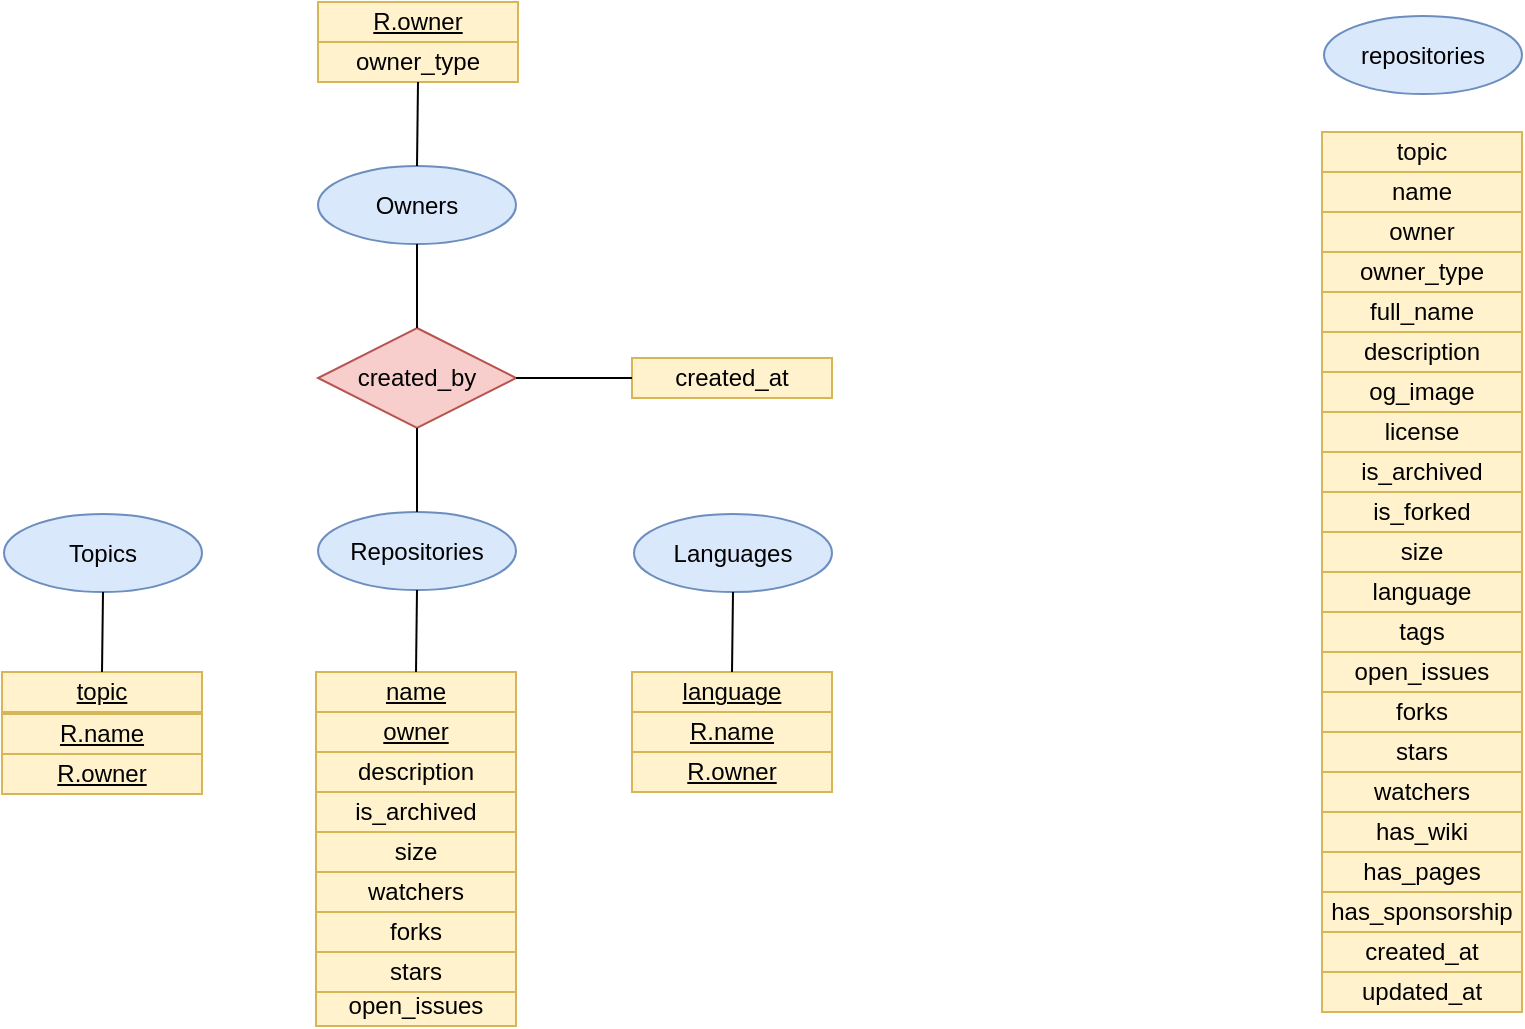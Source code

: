 <mxfile version="20.0.1" type="github">
  <diagram id="kFoBRH7rG0Vgu6dQ8bFF" name="Page-1">
    <mxGraphModel dx="1597" dy="878" grid="1" gridSize="10" guides="1" tooltips="1" connect="1" arrows="1" fold="1" page="1" pageScale="1" pageWidth="1100" pageHeight="850" math="0" shadow="0">
      <root>
        <mxCell id="0" />
        <mxCell id="1" parent="0" />
        <mxCell id="yhgAztLPskg-jy38662N-3" value="topic" style="rounded=0;whiteSpace=wrap;html=1;fillColor=#fff2cc;strokeColor=#d6b656;" vertex="1" parent="1">
          <mxGeometry x="860" y="234" width="100" height="20" as="geometry" />
        </mxCell>
        <mxCell id="yhgAztLPskg-jy38662N-4" value="name" style="rounded=0;whiteSpace=wrap;html=1;fillColor=#fff2cc;strokeColor=#d6b656;" vertex="1" parent="1">
          <mxGeometry x="860" y="254" width="100" height="20" as="geometry" />
        </mxCell>
        <mxCell id="yhgAztLPskg-jy38662N-5" value="owner" style="rounded=0;whiteSpace=wrap;html=1;fillColor=#fff2cc;strokeColor=#d6b656;" vertex="1" parent="1">
          <mxGeometry x="860" y="274" width="100" height="20" as="geometry" />
        </mxCell>
        <mxCell id="yhgAztLPskg-jy38662N-6" value="owner_type" style="rounded=0;whiteSpace=wrap;html=1;fillColor=#fff2cc;strokeColor=#d6b656;" vertex="1" parent="1">
          <mxGeometry x="860" y="294" width="100" height="20" as="geometry" />
        </mxCell>
        <mxCell id="yhgAztLPskg-jy38662N-7" value="full_name" style="rounded=0;whiteSpace=wrap;html=1;fillColor=#fff2cc;strokeColor=#d6b656;" vertex="1" parent="1">
          <mxGeometry x="860" y="314" width="100" height="20" as="geometry" />
        </mxCell>
        <mxCell id="yhgAztLPskg-jy38662N-8" value="description" style="rounded=0;whiteSpace=wrap;html=1;fillColor=#fff2cc;strokeColor=#d6b656;" vertex="1" parent="1">
          <mxGeometry x="860" y="334" width="100" height="20" as="geometry" />
        </mxCell>
        <mxCell id="yhgAztLPskg-jy38662N-9" value="og_image" style="rounded=0;whiteSpace=wrap;html=1;fillColor=#fff2cc;strokeColor=#d6b656;" vertex="1" parent="1">
          <mxGeometry x="860" y="354" width="100" height="20" as="geometry" />
        </mxCell>
        <mxCell id="yhgAztLPskg-jy38662N-10" value="license" style="rounded=0;whiteSpace=wrap;html=1;fillColor=#fff2cc;strokeColor=#d6b656;" vertex="1" parent="1">
          <mxGeometry x="860" y="374" width="100" height="20" as="geometry" />
        </mxCell>
        <mxCell id="yhgAztLPskg-jy38662N-11" value="is_archived" style="rounded=0;whiteSpace=wrap;html=1;fillColor=#fff2cc;strokeColor=#d6b656;" vertex="1" parent="1">
          <mxGeometry x="860" y="394" width="100" height="20" as="geometry" />
        </mxCell>
        <mxCell id="yhgAztLPskg-jy38662N-12" value="is_forked" style="rounded=0;whiteSpace=wrap;html=1;fillColor=#fff2cc;strokeColor=#d6b656;" vertex="1" parent="1">
          <mxGeometry x="860" y="414" width="100" height="20" as="geometry" />
        </mxCell>
        <mxCell id="yhgAztLPskg-jy38662N-13" value="size" style="rounded=0;whiteSpace=wrap;html=1;fillColor=#fff2cc;strokeColor=#d6b656;" vertex="1" parent="1">
          <mxGeometry x="860" y="434" width="100" height="20" as="geometry" />
        </mxCell>
        <mxCell id="yhgAztLPskg-jy38662N-14" value="language" style="rounded=0;whiteSpace=wrap;html=1;fillColor=#fff2cc;strokeColor=#d6b656;" vertex="1" parent="1">
          <mxGeometry x="860" y="454" width="100" height="20" as="geometry" />
        </mxCell>
        <mxCell id="yhgAztLPskg-jy38662N-15" value="tags" style="rounded=0;whiteSpace=wrap;html=1;fillColor=#fff2cc;strokeColor=#d6b656;" vertex="1" parent="1">
          <mxGeometry x="860" y="474" width="100" height="20" as="geometry" />
        </mxCell>
        <mxCell id="yhgAztLPskg-jy38662N-16" value="open_issues" style="rounded=0;whiteSpace=wrap;html=1;fillColor=#fff2cc;strokeColor=#d6b656;" vertex="1" parent="1">
          <mxGeometry x="860" y="494" width="100" height="20" as="geometry" />
        </mxCell>
        <mxCell id="yhgAztLPskg-jy38662N-17" value="forks" style="rounded=0;whiteSpace=wrap;html=1;fillColor=#fff2cc;strokeColor=#d6b656;" vertex="1" parent="1">
          <mxGeometry x="860" y="514" width="100" height="20" as="geometry" />
        </mxCell>
        <mxCell id="yhgAztLPskg-jy38662N-18" value="stars" style="rounded=0;whiteSpace=wrap;html=1;fillColor=#fff2cc;strokeColor=#d6b656;" vertex="1" parent="1">
          <mxGeometry x="860" y="534" width="100" height="20" as="geometry" />
        </mxCell>
        <mxCell id="yhgAztLPskg-jy38662N-19" value="watchers" style="rounded=0;whiteSpace=wrap;html=1;fillColor=#fff2cc;strokeColor=#d6b656;" vertex="1" parent="1">
          <mxGeometry x="860" y="554" width="100" height="20" as="geometry" />
        </mxCell>
        <mxCell id="yhgAztLPskg-jy38662N-20" value="has_wiki" style="rounded=0;whiteSpace=wrap;html=1;fillColor=#fff2cc;strokeColor=#d6b656;" vertex="1" parent="1">
          <mxGeometry x="860" y="574" width="100" height="20" as="geometry" />
        </mxCell>
        <mxCell id="yhgAztLPskg-jy38662N-21" value="has_pages" style="rounded=0;whiteSpace=wrap;html=1;fillColor=#fff2cc;strokeColor=#d6b656;" vertex="1" parent="1">
          <mxGeometry x="860" y="594" width="100" height="20" as="geometry" />
        </mxCell>
        <mxCell id="yhgAztLPskg-jy38662N-22" value="has_sponsorship" style="rounded=0;whiteSpace=wrap;html=1;fillColor=#fff2cc;strokeColor=#d6b656;" vertex="1" parent="1">
          <mxGeometry x="860" y="614" width="100" height="20" as="geometry" />
        </mxCell>
        <mxCell id="yhgAztLPskg-jy38662N-23" value="created_at" style="rounded=0;whiteSpace=wrap;html=1;fillColor=#fff2cc;strokeColor=#d6b656;" vertex="1" parent="1">
          <mxGeometry x="860" y="634" width="100" height="20" as="geometry" />
        </mxCell>
        <mxCell id="yhgAztLPskg-jy38662N-24" value="updated_at" style="rounded=0;whiteSpace=wrap;html=1;fillColor=#fff2cc;strokeColor=#d6b656;" vertex="1" parent="1">
          <mxGeometry x="860" y="654" width="100" height="20" as="geometry" />
        </mxCell>
        <mxCell id="yhgAztLPskg-jy38662N-32" value="owner_type" style="rounded=0;whiteSpace=wrap;html=1;fillColor=#fff2cc;strokeColor=#d6b656;" vertex="1" parent="1">
          <mxGeometry x="358" y="189" width="100" height="20" as="geometry" />
        </mxCell>
        <mxCell id="yhgAztLPskg-jy38662N-34" value="description" style="rounded=0;whiteSpace=wrap;html=1;fillColor=#fff2cc;strokeColor=#d6b656;" vertex="1" parent="1">
          <mxGeometry x="357" y="544" width="100" height="20" as="geometry" />
        </mxCell>
        <mxCell id="yhgAztLPskg-jy38662N-37" value="is_archived" style="rounded=0;whiteSpace=wrap;html=1;fillColor=#fff2cc;strokeColor=#d6b656;" vertex="1" parent="1">
          <mxGeometry x="357" y="564" width="100" height="20" as="geometry" />
        </mxCell>
        <mxCell id="yhgAztLPskg-jy38662N-39" value="size" style="rounded=0;whiteSpace=wrap;html=1;fillColor=#fff2cc;strokeColor=#d6b656;" vertex="1" parent="1">
          <mxGeometry x="357" y="584" width="100" height="20" as="geometry" />
        </mxCell>
        <mxCell id="yhgAztLPskg-jy38662N-42" value="open_issues" style="rounded=0;whiteSpace=wrap;html=1;fillColor=#fff2cc;strokeColor=#d6b656;" vertex="1" parent="1">
          <mxGeometry x="357" y="661" width="100" height="20" as="geometry" />
        </mxCell>
        <mxCell id="yhgAztLPskg-jy38662N-43" value="forks" style="rounded=0;whiteSpace=wrap;html=1;fillColor=#fff2cc;strokeColor=#d6b656;" vertex="1" parent="1">
          <mxGeometry x="357" y="624" width="100" height="20" as="geometry" />
        </mxCell>
        <mxCell id="yhgAztLPskg-jy38662N-44" value="stars" style="rounded=0;whiteSpace=wrap;html=1;fillColor=#fff2cc;strokeColor=#d6b656;" vertex="1" parent="1">
          <mxGeometry x="357" y="644" width="100" height="20" as="geometry" />
        </mxCell>
        <mxCell id="yhgAztLPskg-jy38662N-45" value="watchers" style="rounded=0;whiteSpace=wrap;html=1;fillColor=#fff2cc;strokeColor=#d6b656;" vertex="1" parent="1">
          <mxGeometry x="357" y="604" width="100" height="20" as="geometry" />
        </mxCell>
        <mxCell id="yhgAztLPskg-jy38662N-49" value="created_at" style="rounded=0;whiteSpace=wrap;html=1;fillColor=#fff2cc;strokeColor=#d6b656;" vertex="1" parent="1">
          <mxGeometry x="515" y="347" width="100" height="20" as="geometry" />
        </mxCell>
        <mxCell id="yhgAztLPskg-jy38662N-51" value="Repositories" style="ellipse;whiteSpace=wrap;html=1;fillColor=#dae8fc;strokeColor=#6c8ebf;" vertex="1" parent="1">
          <mxGeometry x="358" y="424" width="99" height="39" as="geometry" />
        </mxCell>
        <mxCell id="yhgAztLPskg-jy38662N-52" value="&lt;u&gt;name&lt;/u&gt;" style="rounded=0;whiteSpace=wrap;html=1;fillColor=#fff2cc;strokeColor=#d6b656;" vertex="1" parent="1">
          <mxGeometry x="357" y="504" width="100" height="20" as="geometry" />
        </mxCell>
        <mxCell id="yhgAztLPskg-jy38662N-55" value="repositories" style="ellipse;whiteSpace=wrap;html=1;fillColor=#dae8fc;strokeColor=#6c8ebf;" vertex="1" parent="1">
          <mxGeometry x="861" y="176" width="99" height="39" as="geometry" />
        </mxCell>
        <mxCell id="yhgAztLPskg-jy38662N-57" value="Owners" style="ellipse;whiteSpace=wrap;html=1;fillColor=#dae8fc;strokeColor=#6c8ebf;" vertex="1" parent="1">
          <mxGeometry x="358" y="251" width="99" height="39" as="geometry" />
        </mxCell>
        <mxCell id="yhgAztLPskg-jy38662N-59" value="&lt;u&gt;R.owner&lt;/u&gt;" style="rounded=0;whiteSpace=wrap;html=1;fillColor=#fff2cc;strokeColor=#d6b656;" vertex="1" parent="1">
          <mxGeometry x="358" y="169" width="100" height="20" as="geometry" />
        </mxCell>
        <mxCell id="yhgAztLPskg-jy38662N-60" value="Topics" style="ellipse;whiteSpace=wrap;html=1;fillColor=#dae8fc;strokeColor=#6c8ebf;" vertex="1" parent="1">
          <mxGeometry x="201" y="425" width="99" height="39" as="geometry" />
        </mxCell>
        <mxCell id="yhgAztLPskg-jy38662N-63" value="&lt;u&gt;topic&lt;/u&gt;" style="rounded=0;whiteSpace=wrap;html=1;fillColor=#fff2cc;strokeColor=#d6b656;" vertex="1" parent="1">
          <mxGeometry x="200" y="504" width="100" height="20" as="geometry" />
        </mxCell>
        <mxCell id="yhgAztLPskg-jy38662N-76" value="Languages" style="ellipse;whiteSpace=wrap;html=1;fillColor=#dae8fc;strokeColor=#6c8ebf;" vertex="1" parent="1">
          <mxGeometry x="516" y="425" width="99" height="39" as="geometry" />
        </mxCell>
        <mxCell id="yhgAztLPskg-jy38662N-77" value="&lt;u&gt;language&lt;/u&gt;" style="rounded=0;whiteSpace=wrap;html=1;fillColor=#fff2cc;strokeColor=#d6b656;" vertex="1" parent="1">
          <mxGeometry x="515" y="504" width="100" height="20" as="geometry" />
        </mxCell>
        <mxCell id="yhgAztLPskg-jy38662N-98" value="" style="endArrow=none;html=1;rounded=0;exitX=0.5;exitY=1;exitDx=0;exitDy=0;entryX=0.5;entryY=0;entryDx=0;entryDy=0;" edge="1" parent="1" source="yhgAztLPskg-jy38662N-60" target="yhgAztLPskg-jy38662N-63">
          <mxGeometry width="50" height="50" relative="1" as="geometry">
            <mxPoint x="310.0" y="454.5" as="sourcePoint" />
            <mxPoint x="370" y="454.5" as="targetPoint" />
          </mxGeometry>
        </mxCell>
        <mxCell id="yhgAztLPskg-jy38662N-99" value="" style="endArrow=none;html=1;rounded=0;entryX=0.5;entryY=1;entryDx=0;entryDy=0;exitX=0.5;exitY=0;exitDx=0;exitDy=0;" edge="1" parent="1" source="yhgAztLPskg-jy38662N-52" target="yhgAztLPskg-jy38662N-51">
          <mxGeometry width="50" height="50" relative="1" as="geometry">
            <mxPoint x="367" y="533" as="sourcePoint" />
            <mxPoint x="417" y="483" as="targetPoint" />
          </mxGeometry>
        </mxCell>
        <mxCell id="yhgAztLPskg-jy38662N-105" value="" style="endArrow=none;html=1;rounded=0;entryX=0.5;entryY=1;entryDx=0;entryDy=0;exitX=0.5;exitY=0;exitDx=0;exitDy=0;" edge="1" parent="1" source="yhgAztLPskg-jy38662N-77" target="yhgAztLPskg-jy38662N-76">
          <mxGeometry width="50" height="50" relative="1" as="geometry">
            <mxPoint x="204" y="534" as="sourcePoint" />
            <mxPoint x="254" y="484" as="targetPoint" />
          </mxGeometry>
        </mxCell>
        <mxCell id="yhgAztLPskg-jy38662N-106" value="created_by" style="rhombus;whiteSpace=wrap;html=1;fillColor=#f8cecc;strokeColor=#b85450;" vertex="1" parent="1">
          <mxGeometry x="358" y="332" width="99" height="50" as="geometry" />
        </mxCell>
        <mxCell id="yhgAztLPskg-jy38662N-107" value="" style="endArrow=none;html=1;rounded=0;entryX=0.5;entryY=1;entryDx=0;entryDy=0;exitX=0.5;exitY=0;exitDx=0;exitDy=0;" edge="1" parent="1" source="yhgAztLPskg-jy38662N-51" target="yhgAztLPskg-jy38662N-106">
          <mxGeometry width="50" height="50" relative="1" as="geometry">
            <mxPoint x="397" y="543" as="sourcePoint" />
            <mxPoint x="447" y="493" as="targetPoint" />
          </mxGeometry>
        </mxCell>
        <mxCell id="yhgAztLPskg-jy38662N-108" value="" style="endArrow=none;html=1;rounded=0;entryX=0.5;entryY=1;entryDx=0;entryDy=0;exitX=0.5;exitY=0;exitDx=0;exitDy=0;" edge="1" parent="1" source="yhgAztLPskg-jy38662N-106" target="yhgAztLPskg-jy38662N-57">
          <mxGeometry width="50" height="50" relative="1" as="geometry">
            <mxPoint x="406.91" y="332.0" as="sourcePoint" />
            <mxPoint x="406.91" y="290" as="targetPoint" />
          </mxGeometry>
        </mxCell>
        <mxCell id="yhgAztLPskg-jy38662N-111" value="" style="endArrow=none;html=1;rounded=0;entryX=0;entryY=0.5;entryDx=0;entryDy=0;exitX=1;exitY=0.5;exitDx=0;exitDy=0;" edge="1" parent="1" source="yhgAztLPskg-jy38662N-106" target="yhgAztLPskg-jy38662N-49">
          <mxGeometry width="50" height="50" relative="1" as="geometry">
            <mxPoint x="457.0" y="356.41" as="sourcePoint" />
            <mxPoint x="515" y="356.41" as="targetPoint" />
          </mxGeometry>
        </mxCell>
        <mxCell id="yhgAztLPskg-jy38662N-114" value="" style="endArrow=none;html=1;rounded=0;exitX=0.5;exitY=0;exitDx=0;exitDy=0;entryX=0.5;entryY=1;entryDx=0;entryDy=0;" edge="1" parent="1" source="yhgAztLPskg-jy38662N-57" target="yhgAztLPskg-jy38662N-32">
          <mxGeometry width="50" height="50" relative="1" as="geometry">
            <mxPoint x="406.67" y="251" as="sourcePoint" />
            <mxPoint x="435" y="229" as="targetPoint" />
          </mxGeometry>
        </mxCell>
        <mxCell id="yhgAztLPskg-jy38662N-117" value="&lt;u&gt;owner&lt;/u&gt;" style="rounded=0;whiteSpace=wrap;html=1;fillColor=#fff2cc;strokeColor=#d6b656;" vertex="1" parent="1">
          <mxGeometry x="357" y="524" width="100" height="20" as="geometry" />
        </mxCell>
        <mxCell id="yhgAztLPskg-jy38662N-118" value="&lt;u&gt;R.name&lt;/u&gt;" style="rounded=0;whiteSpace=wrap;html=1;fillColor=#fff2cc;strokeColor=#d6b656;" vertex="1" parent="1">
          <mxGeometry x="200" y="525" width="100" height="20" as="geometry" />
        </mxCell>
        <mxCell id="yhgAztLPskg-jy38662N-119" value="&lt;u&gt;R.owner&lt;/u&gt;" style="rounded=0;whiteSpace=wrap;html=1;fillColor=#fff2cc;strokeColor=#d6b656;" vertex="1" parent="1">
          <mxGeometry x="200" y="545" width="100" height="20" as="geometry" />
        </mxCell>
        <mxCell id="yhgAztLPskg-jy38662N-120" value="&lt;u&gt;R.name&lt;/u&gt;" style="rounded=0;whiteSpace=wrap;html=1;fillColor=#fff2cc;strokeColor=#d6b656;" vertex="1" parent="1">
          <mxGeometry x="515" y="524" width="100" height="20" as="geometry" />
        </mxCell>
        <mxCell id="yhgAztLPskg-jy38662N-121" value="&lt;u&gt;R.owner&lt;/u&gt;" style="rounded=0;whiteSpace=wrap;html=1;fillColor=#fff2cc;strokeColor=#d6b656;" vertex="1" parent="1">
          <mxGeometry x="515" y="544" width="100" height="20" as="geometry" />
        </mxCell>
      </root>
    </mxGraphModel>
  </diagram>
</mxfile>
